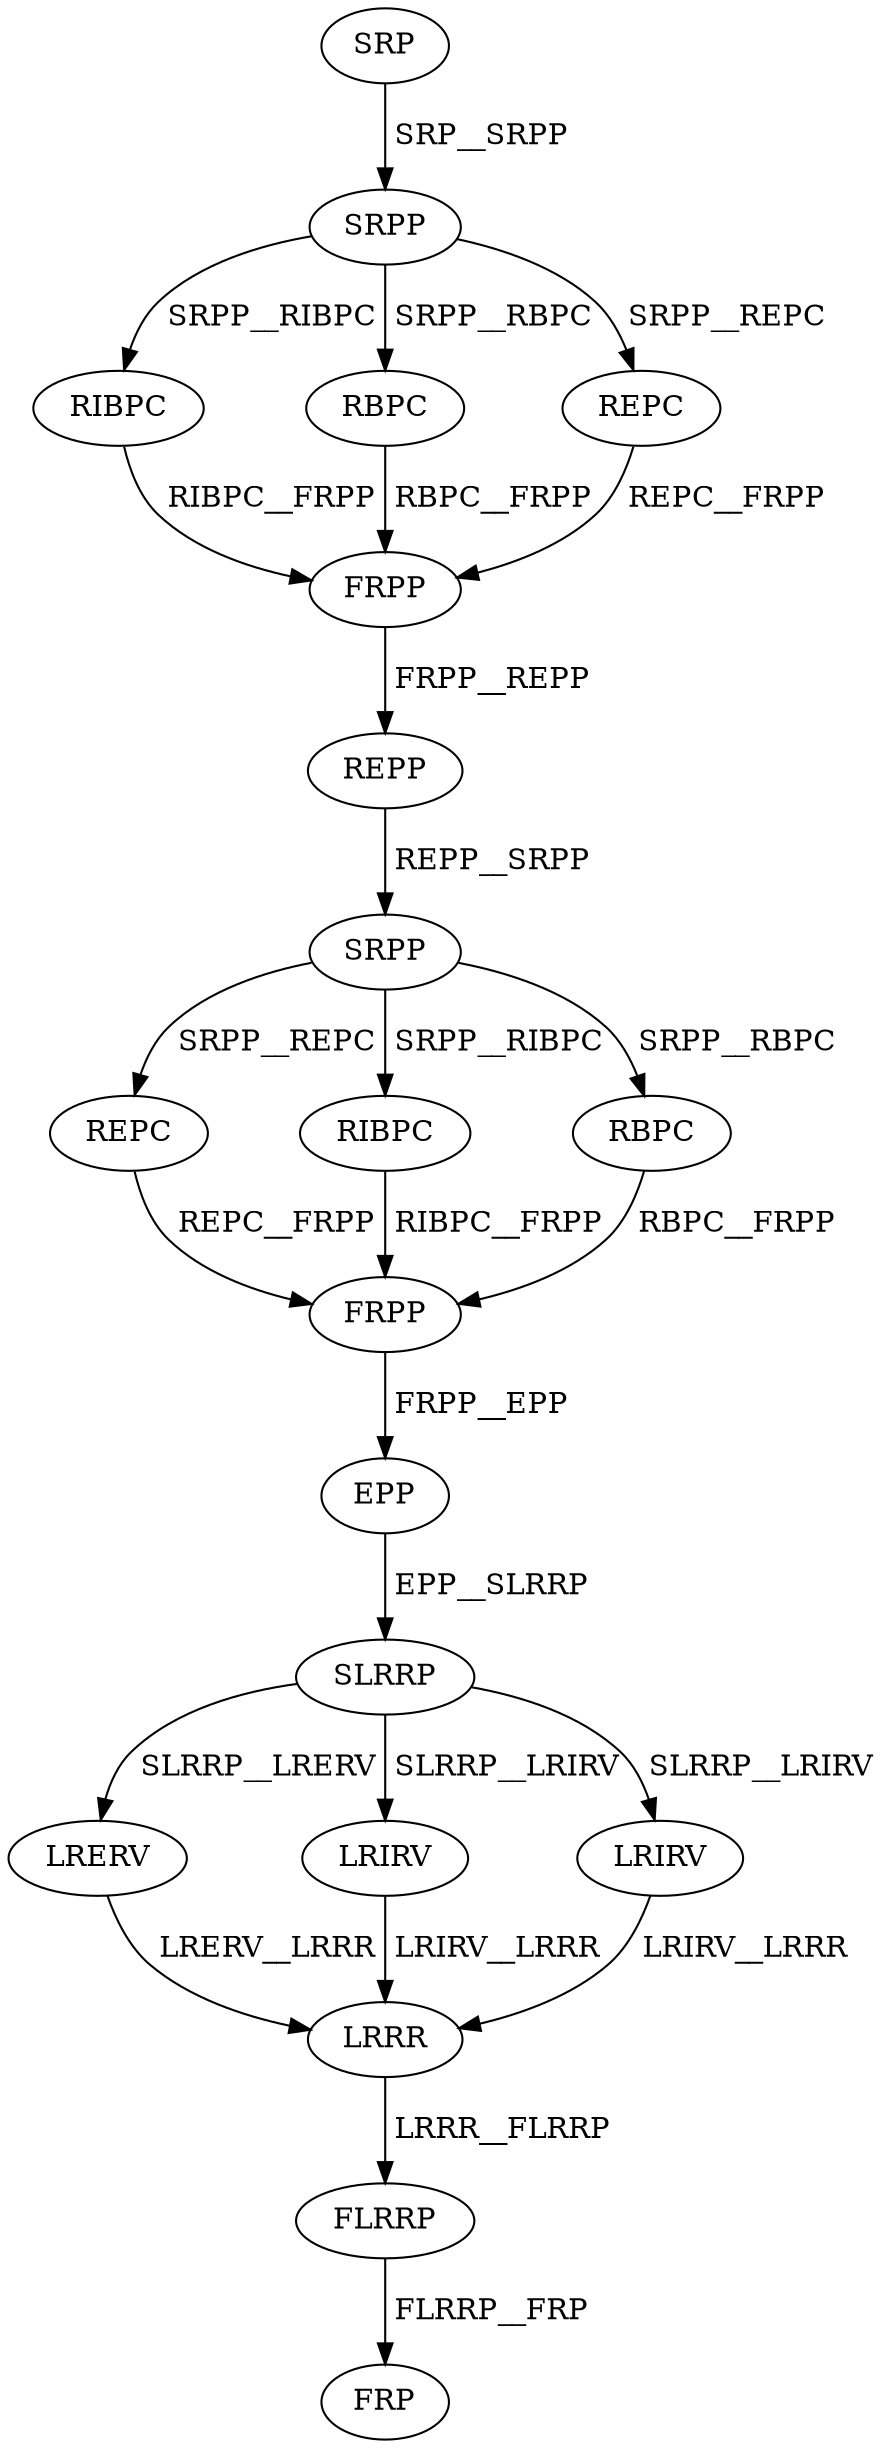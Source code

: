 digraph G { 
1 [label="SRP",color=black,fontcolor=black];
2 [label="SRPP",color=black,fontcolor=black];
3 [label="RIBPC",color=black,fontcolor=black];
4 [label="RBPC",color=black,fontcolor=black];
5 [label="REPC",color=black,fontcolor=black];
6 [label="FRPP",color=black,fontcolor=black];
7 [label="REPP",color=black,fontcolor=black];
8 [label="SRPP",color=black,fontcolor=black];
9 [label="REPC",color=black,fontcolor=black];
10 [label="RIBPC",color=black,fontcolor=black];
11 [label="RBPC",color=black,fontcolor=black];
12 [label="FRPP",color=black,fontcolor=black];
13 [label="EPP",color=black,fontcolor=black];
14 [label="SLRRP",color=black,fontcolor=black];
15 [label="LRERV",color=black,fontcolor=black];
16 [label="LRIRV",color=black,fontcolor=black];
17 [label="LRIRV",color=black,fontcolor=black];
18 [label="LRRR",color=black,fontcolor=black];
19 [label="FLRRP",color=black,fontcolor=black];
20 [label="FRP",color=black,fontcolor=black];
1->2[label=" SRP__SRPP",color=black,fontcolor=black];
2->3[label=" SRPP__RIBPC",color=black,fontcolor=black];
2->4[label=" SRPP__RBPC",color=black,fontcolor=black];
2->5[label=" SRPP__REPC",color=black,fontcolor=black];
3->6[label=" RIBPC__FRPP",color=black,fontcolor=black];
4->6[label=" RBPC__FRPP",color=black,fontcolor=black];
5->6[label=" REPC__FRPP",color=black,fontcolor=black];
6->7[label=" FRPP__REPP",color=black,fontcolor=black];
7->8[label=" REPP__SRPP",color=black,fontcolor=black];
8->9[label=" SRPP__REPC",color=black,fontcolor=black];
8->10[label=" SRPP__RIBPC",color=black,fontcolor=black];
8->11[label=" SRPP__RBPC",color=black,fontcolor=black];
9->12[label=" REPC__FRPP",color=black,fontcolor=black];
10->12[label=" RIBPC__FRPP",color=black,fontcolor=black];
11->12[label=" RBPC__FRPP",color=black,fontcolor=black];
12->13[label=" FRPP__EPP",color=black,fontcolor=black];
13->14[label=" EPP__SLRRP",color=black,fontcolor=black];
14->15[label=" SLRRP__LRERV",color=black,fontcolor=black];
14->16[label=" SLRRP__LRIRV",color=black,fontcolor=black];
14->17[label=" SLRRP__LRIRV",color=black,fontcolor=black];
15->18[label=" LRERV__LRRR",color=black,fontcolor=black];
16->18[label=" LRIRV__LRRR",color=black,fontcolor=black];
17->18[label=" LRIRV__LRRR",color=black,fontcolor=black];
18->19[label=" LRRR__FLRRP",color=black,fontcolor=black];
19->20[label=" FLRRP__FRP",color=black,fontcolor=black];
}
